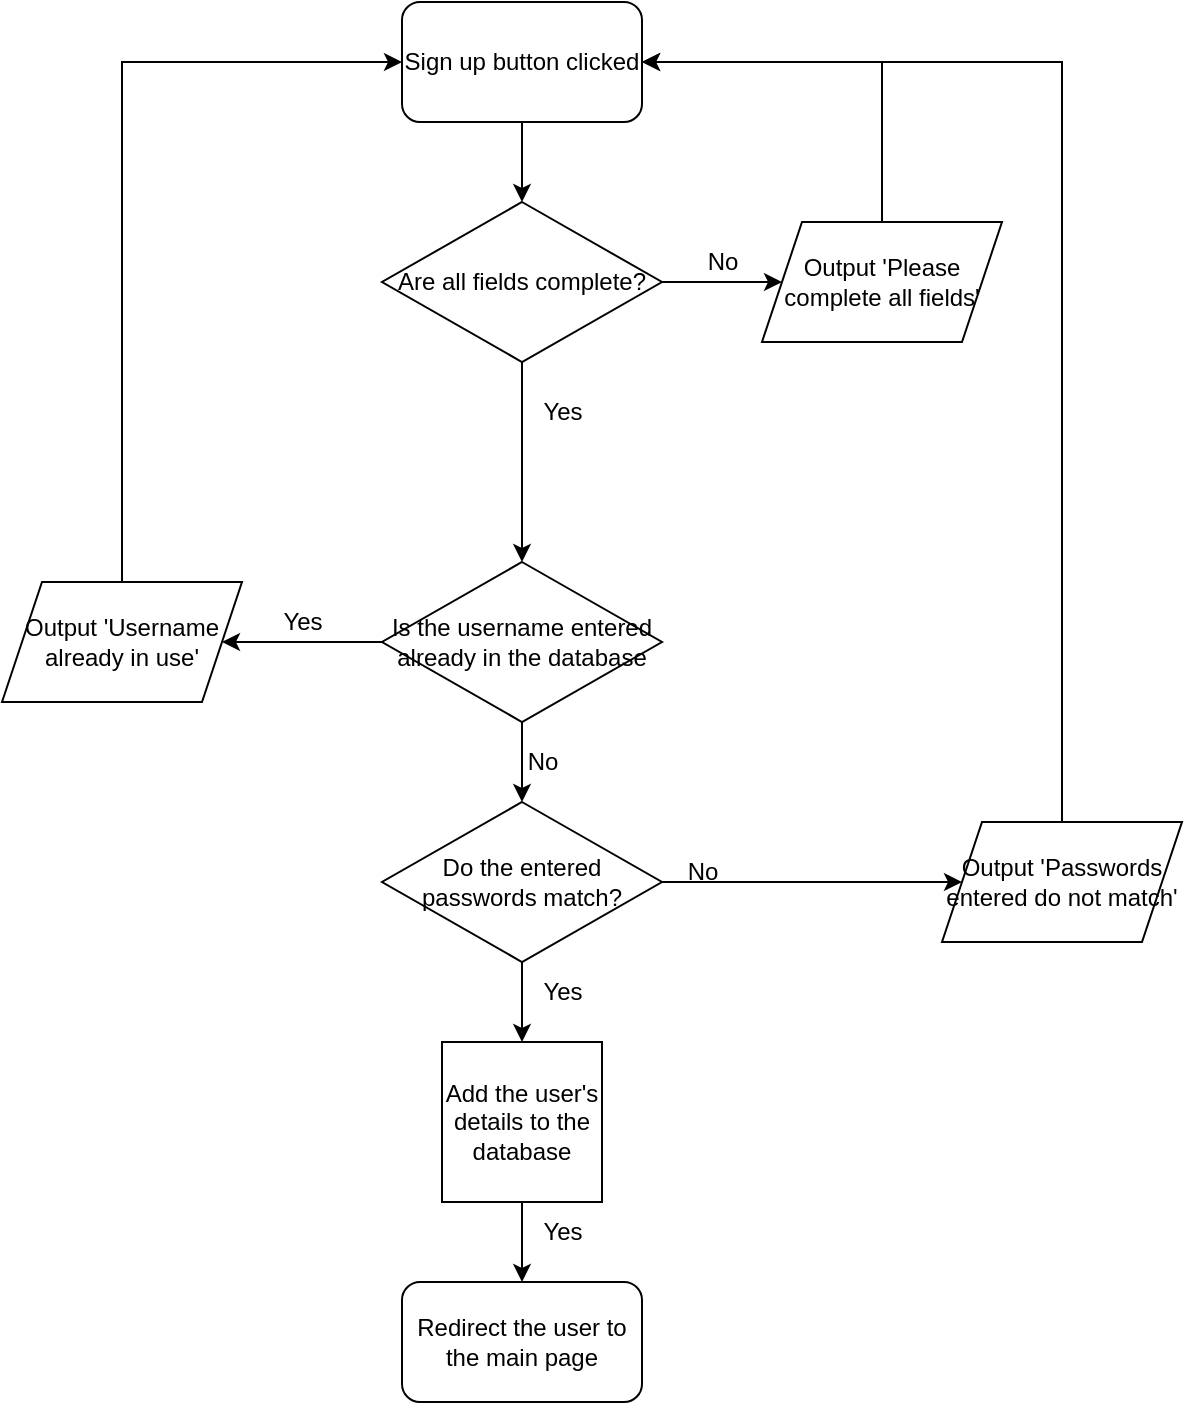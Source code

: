 <mxfile version="20.5.3" type="github"><diagram id="Cmq5vBulOSfKx-fOe9zl" name="Page-1"><mxGraphModel dx="1422" dy="1880" grid="1" gridSize="10" guides="1" tooltips="1" connect="1" arrows="1" fold="1" page="1" pageScale="1" pageWidth="850" pageHeight="1100" math="0" shadow="0"><root><mxCell id="0"/><mxCell id="1" parent="0"/><mxCell id="qiBuWYxOdiPCDtrZzfV6-3" style="edgeStyle=orthogonalEdgeStyle;rounded=0;orthogonalLoop=1;jettySize=auto;html=1;exitX=0;exitY=0.5;exitDx=0;exitDy=0;" edge="1" parent="1" source="qiBuWYxOdiPCDtrZzfV6-1" target="qiBuWYxOdiPCDtrZzfV6-2"><mxGeometry relative="1" as="geometry"/></mxCell><mxCell id="qiBuWYxOdiPCDtrZzfV6-7" style="edgeStyle=orthogonalEdgeStyle;rounded=0;orthogonalLoop=1;jettySize=auto;html=1;exitX=0.5;exitY=1;exitDx=0;exitDy=0;entryX=0.5;entryY=0;entryDx=0;entryDy=0;" edge="1" parent="1" source="qiBuWYxOdiPCDtrZzfV6-1" target="qiBuWYxOdiPCDtrZzfV6-6"><mxGeometry relative="1" as="geometry"/></mxCell><mxCell id="qiBuWYxOdiPCDtrZzfV6-1" value="Is the username entered already in the database" style="rhombus;whiteSpace=wrap;html=1;" vertex="1" parent="1"><mxGeometry x="370" y="-680" width="140" height="80" as="geometry"/></mxCell><mxCell id="qiBuWYxOdiPCDtrZzfV6-32" style="edgeStyle=orthogonalEdgeStyle;rounded=0;orthogonalLoop=1;jettySize=auto;html=1;exitX=0.5;exitY=0;exitDx=0;exitDy=0;entryX=0;entryY=0.5;entryDx=0;entryDy=0;" edge="1" parent="1" source="qiBuWYxOdiPCDtrZzfV6-2" target="qiBuWYxOdiPCDtrZzfV6-20"><mxGeometry relative="1" as="geometry"/></mxCell><mxCell id="qiBuWYxOdiPCDtrZzfV6-2" value="Output 'Username already in use'" style="shape=parallelogram;perimeter=parallelogramPerimeter;whiteSpace=wrap;html=1;fixedSize=1;" vertex="1" parent="1"><mxGeometry x="180" y="-670" width="120" height="60" as="geometry"/></mxCell><mxCell id="qiBuWYxOdiPCDtrZzfV6-4" value="Yes" style="text;html=1;align=center;verticalAlign=middle;resizable=0;points=[];autosize=1;strokeColor=none;fillColor=none;" vertex="1" parent="1"><mxGeometry x="310" y="-665" width="40" height="30" as="geometry"/></mxCell><mxCell id="qiBuWYxOdiPCDtrZzfV6-10" style="edgeStyle=orthogonalEdgeStyle;rounded=0;orthogonalLoop=1;jettySize=auto;html=1;exitX=0.5;exitY=1;exitDx=0;exitDy=0;entryX=0.5;entryY=0;entryDx=0;entryDy=0;" edge="1" parent="1" source="qiBuWYxOdiPCDtrZzfV6-6" target="qiBuWYxOdiPCDtrZzfV6-9"><mxGeometry relative="1" as="geometry"/></mxCell><mxCell id="qiBuWYxOdiPCDtrZzfV6-18" style="edgeStyle=orthogonalEdgeStyle;rounded=0;orthogonalLoop=1;jettySize=auto;html=1;exitX=1;exitY=0.5;exitDx=0;exitDy=0;" edge="1" parent="1" source="qiBuWYxOdiPCDtrZzfV6-6" target="qiBuWYxOdiPCDtrZzfV6-17"><mxGeometry relative="1" as="geometry"/></mxCell><mxCell id="qiBuWYxOdiPCDtrZzfV6-6" value="Do the entered passwords match?" style="rhombus;whiteSpace=wrap;html=1;" vertex="1" parent="1"><mxGeometry x="370" y="-560" width="140" height="80" as="geometry"/></mxCell><mxCell id="qiBuWYxOdiPCDtrZzfV6-8" value="No" style="text;html=1;align=center;verticalAlign=middle;resizable=0;points=[];autosize=1;strokeColor=none;fillColor=none;" vertex="1" parent="1"><mxGeometry x="430" y="-595" width="40" height="30" as="geometry"/></mxCell><mxCell id="qiBuWYxOdiPCDtrZzfV6-15" style="edgeStyle=orthogonalEdgeStyle;rounded=0;orthogonalLoop=1;jettySize=auto;html=1;exitX=0.5;exitY=1;exitDx=0;exitDy=0;entryX=0.5;entryY=0;entryDx=0;entryDy=0;" edge="1" parent="1" source="qiBuWYxOdiPCDtrZzfV6-9" target="qiBuWYxOdiPCDtrZzfV6-12"><mxGeometry relative="1" as="geometry"/></mxCell><mxCell id="qiBuWYxOdiPCDtrZzfV6-9" value="Add the user's details to the database" style="whiteSpace=wrap;html=1;aspect=fixed;" vertex="1" parent="1"><mxGeometry x="400" y="-440" width="80" height="80" as="geometry"/></mxCell><mxCell id="qiBuWYxOdiPCDtrZzfV6-11" value="Yes" style="text;html=1;align=center;verticalAlign=middle;resizable=0;points=[];autosize=1;strokeColor=none;fillColor=none;" vertex="1" parent="1"><mxGeometry x="440" y="-480" width="40" height="30" as="geometry"/></mxCell><mxCell id="qiBuWYxOdiPCDtrZzfV6-12" value="Redirect the user to the main page" style="rounded=1;whiteSpace=wrap;html=1;" vertex="1" parent="1"><mxGeometry x="380" y="-320" width="120" height="60" as="geometry"/></mxCell><mxCell id="qiBuWYxOdiPCDtrZzfV6-16" value="Yes" style="text;html=1;align=center;verticalAlign=middle;resizable=0;points=[];autosize=1;strokeColor=none;fillColor=none;" vertex="1" parent="1"><mxGeometry x="440" y="-360" width="40" height="30" as="geometry"/></mxCell><mxCell id="qiBuWYxOdiPCDtrZzfV6-28" style="edgeStyle=orthogonalEdgeStyle;rounded=0;orthogonalLoop=1;jettySize=auto;html=1;exitX=0.5;exitY=0;exitDx=0;exitDy=0;entryX=1;entryY=0.5;entryDx=0;entryDy=0;" edge="1" parent="1" source="qiBuWYxOdiPCDtrZzfV6-17" target="qiBuWYxOdiPCDtrZzfV6-20"><mxGeometry relative="1" as="geometry"/></mxCell><mxCell id="qiBuWYxOdiPCDtrZzfV6-17" value="Output 'Passwords entered do not match'" style="shape=parallelogram;perimeter=parallelogramPerimeter;whiteSpace=wrap;html=1;fixedSize=1;" vertex="1" parent="1"><mxGeometry x="650" y="-550" width="120" height="60" as="geometry"/></mxCell><mxCell id="qiBuWYxOdiPCDtrZzfV6-19" value="No" style="text;html=1;align=center;verticalAlign=middle;resizable=0;points=[];autosize=1;strokeColor=none;fillColor=none;" vertex="1" parent="1"><mxGeometry x="510" y="-540" width="40" height="30" as="geometry"/></mxCell><mxCell id="qiBuWYxOdiPCDtrZzfV6-23" style="edgeStyle=orthogonalEdgeStyle;rounded=0;orthogonalLoop=1;jettySize=auto;html=1;exitX=0.5;exitY=1;exitDx=0;exitDy=0;entryX=0.5;entryY=0;entryDx=0;entryDy=0;" edge="1" parent="1" source="qiBuWYxOdiPCDtrZzfV6-20" target="qiBuWYxOdiPCDtrZzfV6-22"><mxGeometry relative="1" as="geometry"/></mxCell><mxCell id="qiBuWYxOdiPCDtrZzfV6-20" value="Sign up button clicked" style="rounded=1;whiteSpace=wrap;html=1;" vertex="1" parent="1"><mxGeometry x="380" y="-960" width="120" height="60" as="geometry"/></mxCell><mxCell id="qiBuWYxOdiPCDtrZzfV6-25" style="edgeStyle=orthogonalEdgeStyle;rounded=0;orthogonalLoop=1;jettySize=auto;html=1;exitX=1;exitY=0.5;exitDx=0;exitDy=0;entryX=0;entryY=0.5;entryDx=0;entryDy=0;" edge="1" parent="1" source="qiBuWYxOdiPCDtrZzfV6-22" target="qiBuWYxOdiPCDtrZzfV6-24"><mxGeometry relative="1" as="geometry"/></mxCell><mxCell id="qiBuWYxOdiPCDtrZzfV6-30" style="edgeStyle=orthogonalEdgeStyle;rounded=0;orthogonalLoop=1;jettySize=auto;html=1;exitX=0.5;exitY=1;exitDx=0;exitDy=0;entryX=0.5;entryY=0;entryDx=0;entryDy=0;" edge="1" parent="1" source="qiBuWYxOdiPCDtrZzfV6-22" target="qiBuWYxOdiPCDtrZzfV6-1"><mxGeometry relative="1" as="geometry"/></mxCell><mxCell id="qiBuWYxOdiPCDtrZzfV6-22" value="Are all fields complete?" style="rhombus;whiteSpace=wrap;html=1;" vertex="1" parent="1"><mxGeometry x="370" y="-860" width="140" height="80" as="geometry"/></mxCell><mxCell id="qiBuWYxOdiPCDtrZzfV6-27" style="edgeStyle=orthogonalEdgeStyle;rounded=0;orthogonalLoop=1;jettySize=auto;html=1;exitX=0.5;exitY=0;exitDx=0;exitDy=0;entryX=1;entryY=0.5;entryDx=0;entryDy=0;" edge="1" parent="1" source="qiBuWYxOdiPCDtrZzfV6-24" target="qiBuWYxOdiPCDtrZzfV6-20"><mxGeometry relative="1" as="geometry"/></mxCell><mxCell id="qiBuWYxOdiPCDtrZzfV6-24" value="Output 'Please complete all fields'" style="shape=parallelogram;perimeter=parallelogramPerimeter;whiteSpace=wrap;html=1;fixedSize=1;" vertex="1" parent="1"><mxGeometry x="560" y="-850" width="120" height="60" as="geometry"/></mxCell><mxCell id="qiBuWYxOdiPCDtrZzfV6-26" value="No" style="text;html=1;align=center;verticalAlign=middle;resizable=0;points=[];autosize=1;strokeColor=none;fillColor=none;" vertex="1" parent="1"><mxGeometry x="520" y="-845" width="40" height="30" as="geometry"/></mxCell><mxCell id="qiBuWYxOdiPCDtrZzfV6-31" value="Yes" style="text;html=1;align=center;verticalAlign=middle;resizable=0;points=[];autosize=1;strokeColor=none;fillColor=none;" vertex="1" parent="1"><mxGeometry x="440" y="-770" width="40" height="30" as="geometry"/></mxCell></root></mxGraphModel></diagram></mxfile>